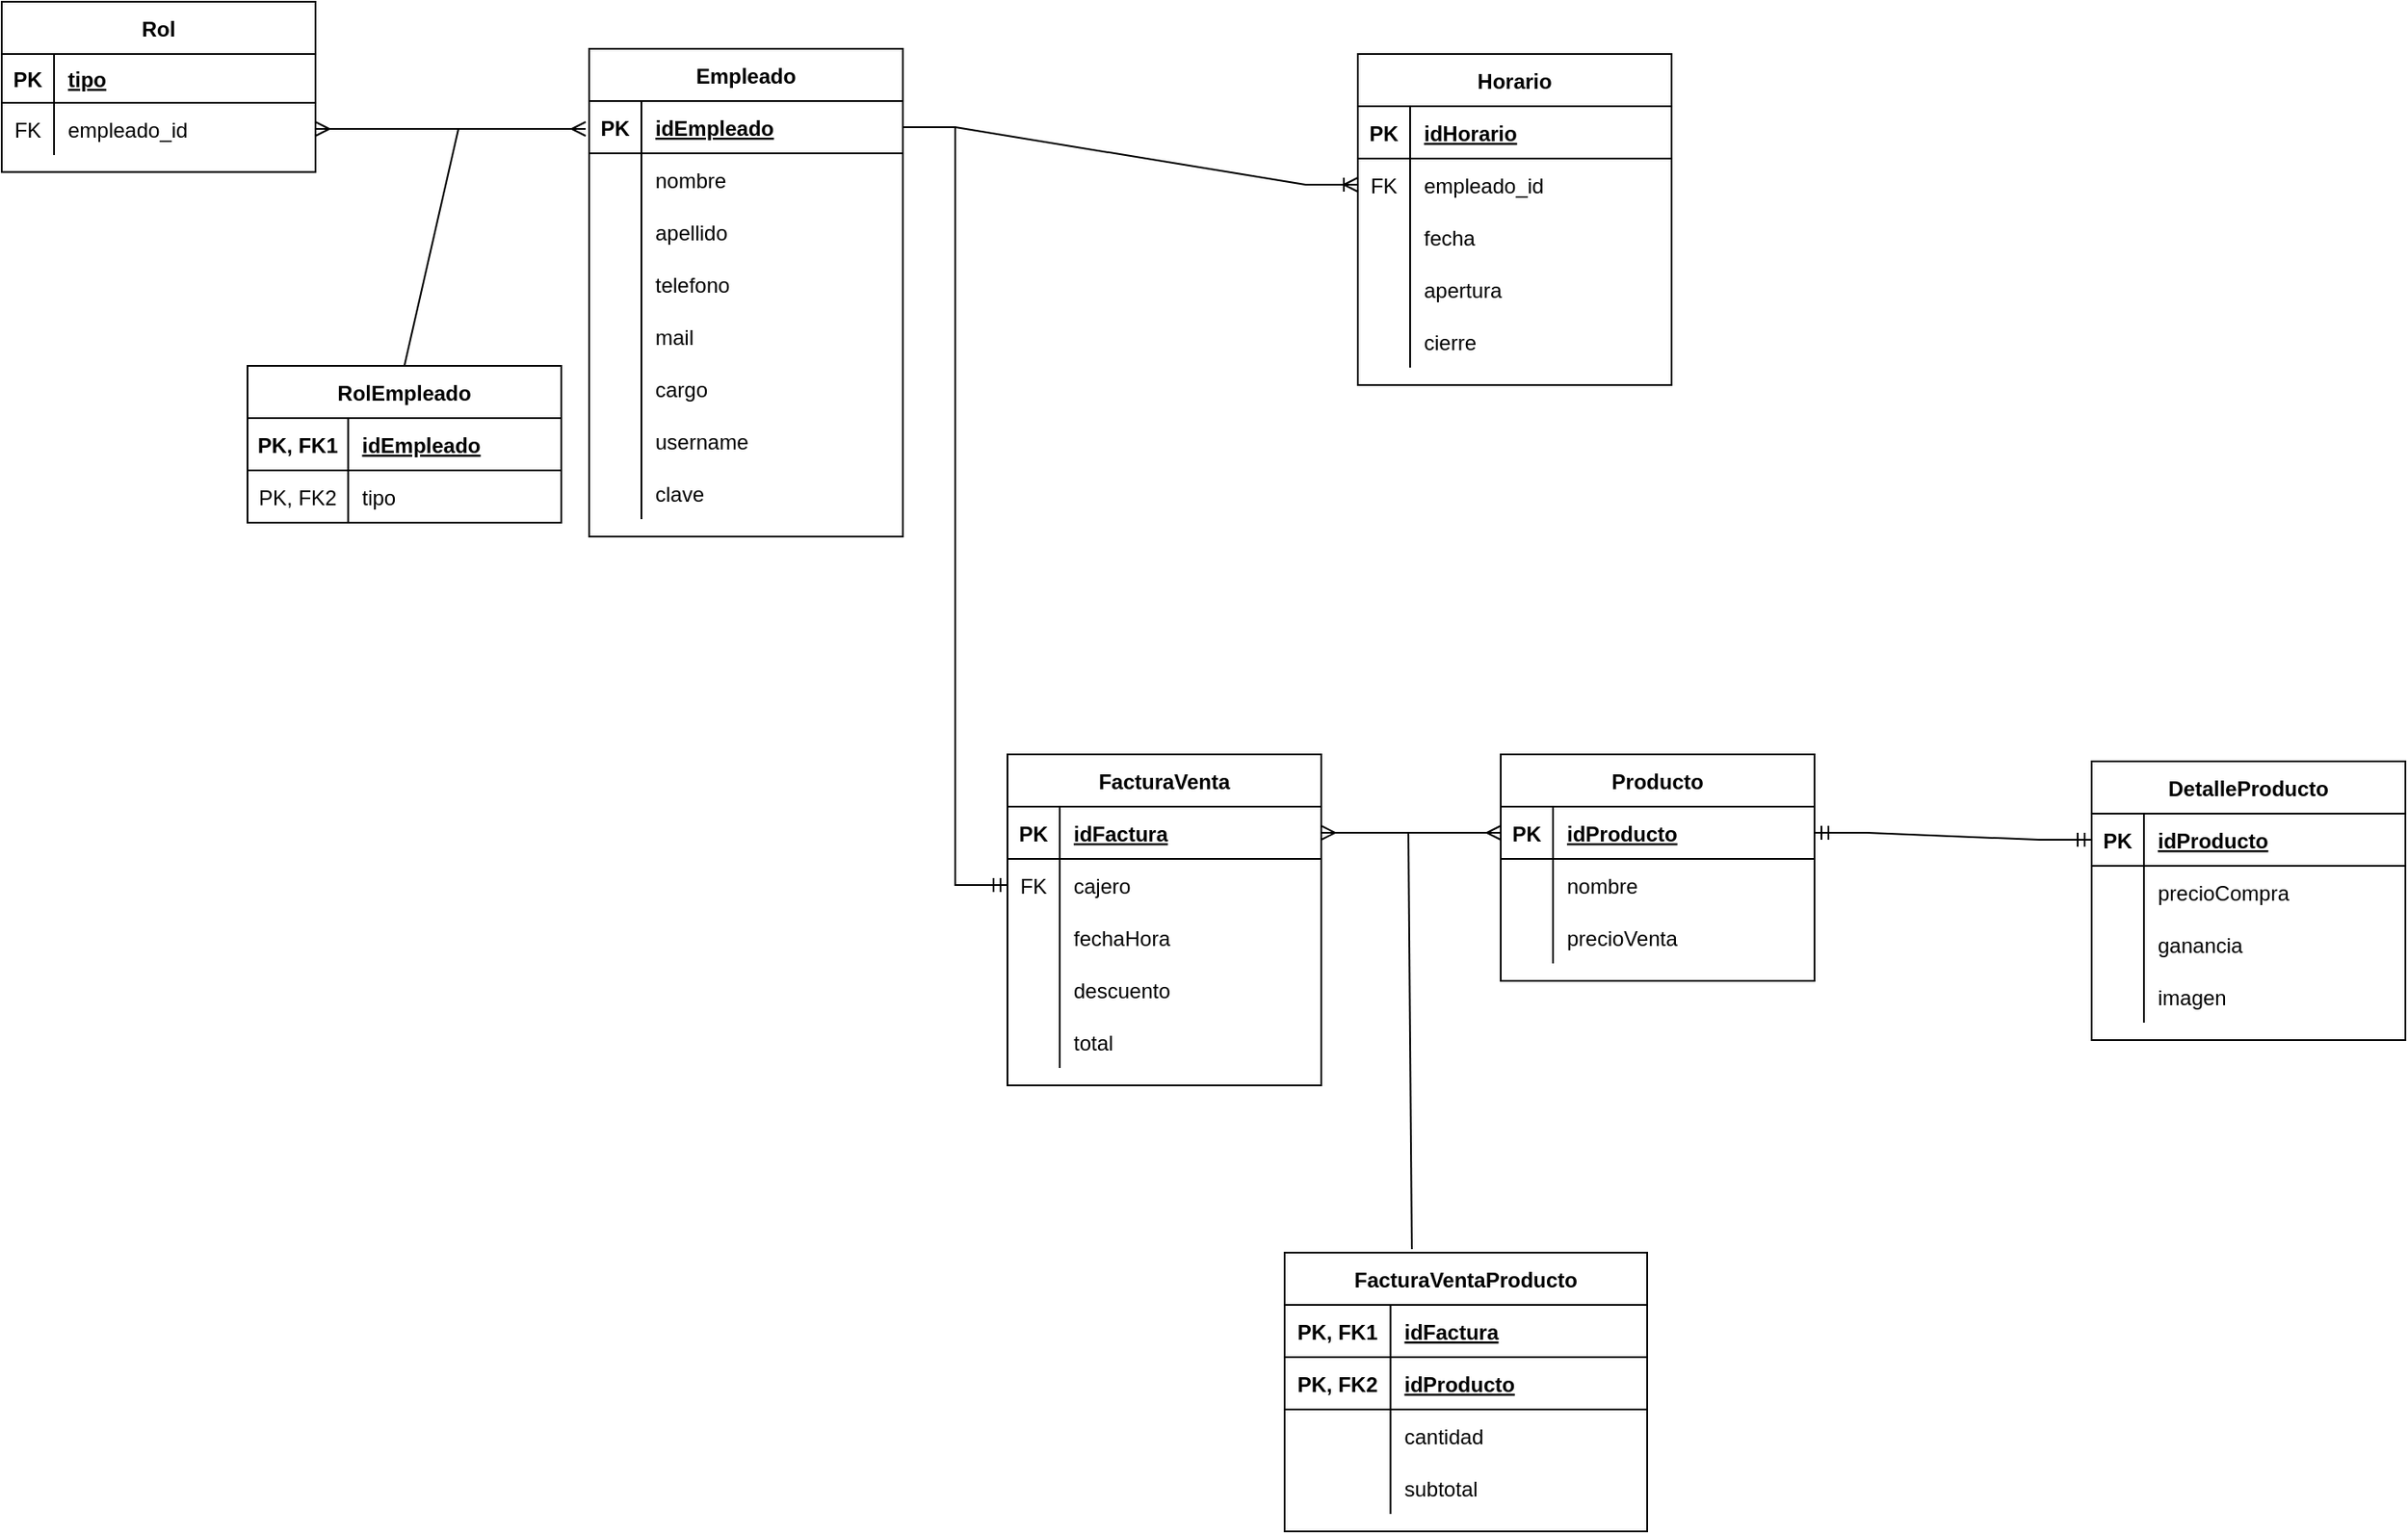 <mxfile version="20.3.2" type="github" pages="2">
  <diagram id="lW57b-TwLnBvwgSmgEpE" name="Página-1">
    <mxGraphModel dx="1353" dy="756" grid="0" gridSize="10" guides="1" tooltips="1" connect="1" arrows="1" fold="1" page="1" pageScale="1" pageWidth="827" pageHeight="1169" math="0" shadow="0">
      <root>
        <mxCell id="0" />
        <mxCell id="1" parent="0" />
        <mxCell id="X1P7PTGHwS4XphQ649KA-1" value="Empleado" style="shape=table;startSize=30;container=1;collapsible=1;childLayout=tableLayout;fixedRows=1;rowLines=0;fontStyle=1;align=center;resizeLast=1;" parent="1" vertex="1">
          <mxGeometry x="20" y="49" width="180" height="280" as="geometry" />
        </mxCell>
        <mxCell id="X1P7PTGHwS4XphQ649KA-2" value="" style="shape=tableRow;horizontal=0;startSize=0;swimlaneHead=0;swimlaneBody=0;fillColor=none;collapsible=0;dropTarget=0;points=[[0,0.5],[1,0.5]];portConstraint=eastwest;top=0;left=0;right=0;bottom=1;" parent="X1P7PTGHwS4XphQ649KA-1" vertex="1">
          <mxGeometry y="30" width="180" height="30" as="geometry" />
        </mxCell>
        <mxCell id="X1P7PTGHwS4XphQ649KA-3" value="PK" style="shape=partialRectangle;connectable=0;fillColor=none;top=0;left=0;bottom=0;right=0;fontStyle=1;overflow=hidden;" parent="X1P7PTGHwS4XphQ649KA-2" vertex="1">
          <mxGeometry width="30" height="30" as="geometry">
            <mxRectangle width="30" height="30" as="alternateBounds" />
          </mxGeometry>
        </mxCell>
        <mxCell id="X1P7PTGHwS4XphQ649KA-4" value="idEmpleado" style="shape=partialRectangle;connectable=0;fillColor=none;top=0;left=0;bottom=0;right=0;align=left;spacingLeft=6;fontStyle=5;overflow=hidden;" parent="X1P7PTGHwS4XphQ649KA-2" vertex="1">
          <mxGeometry x="30" width="150" height="30" as="geometry">
            <mxRectangle width="150" height="30" as="alternateBounds" />
          </mxGeometry>
        </mxCell>
        <mxCell id="X1P7PTGHwS4XphQ649KA-5" value="" style="shape=tableRow;horizontal=0;startSize=0;swimlaneHead=0;swimlaneBody=0;fillColor=none;collapsible=0;dropTarget=0;points=[[0,0.5],[1,0.5]];portConstraint=eastwest;top=0;left=0;right=0;bottom=0;" parent="X1P7PTGHwS4XphQ649KA-1" vertex="1">
          <mxGeometry y="60" width="180" height="30" as="geometry" />
        </mxCell>
        <mxCell id="X1P7PTGHwS4XphQ649KA-6" value="" style="shape=partialRectangle;connectable=0;fillColor=none;top=0;left=0;bottom=0;right=0;editable=1;overflow=hidden;" parent="X1P7PTGHwS4XphQ649KA-5" vertex="1">
          <mxGeometry width="30" height="30" as="geometry">
            <mxRectangle width="30" height="30" as="alternateBounds" />
          </mxGeometry>
        </mxCell>
        <mxCell id="X1P7PTGHwS4XphQ649KA-7" value="nombre" style="shape=partialRectangle;connectable=0;fillColor=none;top=0;left=0;bottom=0;right=0;align=left;spacingLeft=6;overflow=hidden;" parent="X1P7PTGHwS4XphQ649KA-5" vertex="1">
          <mxGeometry x="30" width="150" height="30" as="geometry">
            <mxRectangle width="150" height="30" as="alternateBounds" />
          </mxGeometry>
        </mxCell>
        <mxCell id="X1P7PTGHwS4XphQ649KA-8" value="" style="shape=tableRow;horizontal=0;startSize=0;swimlaneHead=0;swimlaneBody=0;fillColor=none;collapsible=0;dropTarget=0;points=[[0,0.5],[1,0.5]];portConstraint=eastwest;top=0;left=0;right=0;bottom=0;" parent="X1P7PTGHwS4XphQ649KA-1" vertex="1">
          <mxGeometry y="90" width="180" height="30" as="geometry" />
        </mxCell>
        <mxCell id="X1P7PTGHwS4XphQ649KA-9" value="" style="shape=partialRectangle;connectable=0;fillColor=none;top=0;left=0;bottom=0;right=0;editable=1;overflow=hidden;" parent="X1P7PTGHwS4XphQ649KA-8" vertex="1">
          <mxGeometry width="30" height="30" as="geometry">
            <mxRectangle width="30" height="30" as="alternateBounds" />
          </mxGeometry>
        </mxCell>
        <mxCell id="X1P7PTGHwS4XphQ649KA-10" value="apellido" style="shape=partialRectangle;connectable=0;fillColor=none;top=0;left=0;bottom=0;right=0;align=left;spacingLeft=6;overflow=hidden;" parent="X1P7PTGHwS4XphQ649KA-8" vertex="1">
          <mxGeometry x="30" width="150" height="30" as="geometry">
            <mxRectangle width="150" height="30" as="alternateBounds" />
          </mxGeometry>
        </mxCell>
        <mxCell id="X1P7PTGHwS4XphQ649KA-11" value="" style="shape=tableRow;horizontal=0;startSize=0;swimlaneHead=0;swimlaneBody=0;fillColor=none;collapsible=0;dropTarget=0;points=[[0,0.5],[1,0.5]];portConstraint=eastwest;top=0;left=0;right=0;bottom=0;" parent="X1P7PTGHwS4XphQ649KA-1" vertex="1">
          <mxGeometry y="120" width="180" height="30" as="geometry" />
        </mxCell>
        <mxCell id="X1P7PTGHwS4XphQ649KA-12" value="" style="shape=partialRectangle;connectable=0;fillColor=none;top=0;left=0;bottom=0;right=0;editable=1;overflow=hidden;" parent="X1P7PTGHwS4XphQ649KA-11" vertex="1">
          <mxGeometry width="30" height="30" as="geometry">
            <mxRectangle width="30" height="30" as="alternateBounds" />
          </mxGeometry>
        </mxCell>
        <mxCell id="X1P7PTGHwS4XphQ649KA-13" value="telefono" style="shape=partialRectangle;connectable=0;fillColor=none;top=0;left=0;bottom=0;right=0;align=left;spacingLeft=6;overflow=hidden;" parent="X1P7PTGHwS4XphQ649KA-11" vertex="1">
          <mxGeometry x="30" width="150" height="30" as="geometry">
            <mxRectangle width="150" height="30" as="alternateBounds" />
          </mxGeometry>
        </mxCell>
        <mxCell id="X1P7PTGHwS4XphQ649KA-14" value="" style="shape=tableRow;horizontal=0;startSize=0;swimlaneHead=0;swimlaneBody=0;fillColor=none;collapsible=0;dropTarget=0;points=[[0,0.5],[1,0.5]];portConstraint=eastwest;top=0;left=0;right=0;bottom=0;" parent="X1P7PTGHwS4XphQ649KA-1" vertex="1">
          <mxGeometry y="150" width="180" height="30" as="geometry" />
        </mxCell>
        <mxCell id="X1P7PTGHwS4XphQ649KA-15" value="" style="shape=partialRectangle;connectable=0;fillColor=none;top=0;left=0;bottom=0;right=0;editable=1;overflow=hidden;" parent="X1P7PTGHwS4XphQ649KA-14" vertex="1">
          <mxGeometry width="30" height="30" as="geometry">
            <mxRectangle width="30" height="30" as="alternateBounds" />
          </mxGeometry>
        </mxCell>
        <mxCell id="X1P7PTGHwS4XphQ649KA-16" value="mail" style="shape=partialRectangle;connectable=0;fillColor=none;top=0;left=0;bottom=0;right=0;align=left;spacingLeft=6;overflow=hidden;" parent="X1P7PTGHwS4XphQ649KA-14" vertex="1">
          <mxGeometry x="30" width="150" height="30" as="geometry">
            <mxRectangle width="150" height="30" as="alternateBounds" />
          </mxGeometry>
        </mxCell>
        <mxCell id="X1P7PTGHwS4XphQ649KA-17" value="" style="shape=tableRow;horizontal=0;startSize=0;swimlaneHead=0;swimlaneBody=0;fillColor=none;collapsible=0;dropTarget=0;points=[[0,0.5],[1,0.5]];portConstraint=eastwest;top=0;left=0;right=0;bottom=0;" parent="X1P7PTGHwS4XphQ649KA-1" vertex="1">
          <mxGeometry y="180" width="180" height="30" as="geometry" />
        </mxCell>
        <mxCell id="X1P7PTGHwS4XphQ649KA-18" value="" style="shape=partialRectangle;connectable=0;fillColor=none;top=0;left=0;bottom=0;right=0;editable=1;overflow=hidden;" parent="X1P7PTGHwS4XphQ649KA-17" vertex="1">
          <mxGeometry width="30" height="30" as="geometry">
            <mxRectangle width="30" height="30" as="alternateBounds" />
          </mxGeometry>
        </mxCell>
        <mxCell id="X1P7PTGHwS4XphQ649KA-19" value="cargo" style="shape=partialRectangle;connectable=0;fillColor=none;top=0;left=0;bottom=0;right=0;align=left;spacingLeft=6;overflow=hidden;" parent="X1P7PTGHwS4XphQ649KA-17" vertex="1">
          <mxGeometry x="30" width="150" height="30" as="geometry">
            <mxRectangle width="150" height="30" as="alternateBounds" />
          </mxGeometry>
        </mxCell>
        <mxCell id="X1P7PTGHwS4XphQ649KA-20" value="" style="shape=tableRow;horizontal=0;startSize=0;swimlaneHead=0;swimlaneBody=0;fillColor=none;collapsible=0;dropTarget=0;points=[[0,0.5],[1,0.5]];portConstraint=eastwest;top=0;left=0;right=0;bottom=0;" parent="X1P7PTGHwS4XphQ649KA-1" vertex="1">
          <mxGeometry y="210" width="180" height="30" as="geometry" />
        </mxCell>
        <mxCell id="X1P7PTGHwS4XphQ649KA-21" value="" style="shape=partialRectangle;connectable=0;fillColor=none;top=0;left=0;bottom=0;right=0;editable=1;overflow=hidden;" parent="X1P7PTGHwS4XphQ649KA-20" vertex="1">
          <mxGeometry width="30" height="30" as="geometry">
            <mxRectangle width="30" height="30" as="alternateBounds" />
          </mxGeometry>
        </mxCell>
        <mxCell id="X1P7PTGHwS4XphQ649KA-22" value="username" style="shape=partialRectangle;connectable=0;fillColor=none;top=0;left=0;bottom=0;right=0;align=left;spacingLeft=6;overflow=hidden;" parent="X1P7PTGHwS4XphQ649KA-20" vertex="1">
          <mxGeometry x="30" width="150" height="30" as="geometry">
            <mxRectangle width="150" height="30" as="alternateBounds" />
          </mxGeometry>
        </mxCell>
        <mxCell id="X1P7PTGHwS4XphQ649KA-23" value="" style="shape=tableRow;horizontal=0;startSize=0;swimlaneHead=0;swimlaneBody=0;fillColor=none;collapsible=0;dropTarget=0;points=[[0,0.5],[1,0.5]];portConstraint=eastwest;top=0;left=0;right=0;bottom=0;" parent="X1P7PTGHwS4XphQ649KA-1" vertex="1">
          <mxGeometry y="240" width="180" height="30" as="geometry" />
        </mxCell>
        <mxCell id="X1P7PTGHwS4XphQ649KA-24" value="" style="shape=partialRectangle;connectable=0;fillColor=none;top=0;left=0;bottom=0;right=0;editable=1;overflow=hidden;" parent="X1P7PTGHwS4XphQ649KA-23" vertex="1">
          <mxGeometry width="30" height="30" as="geometry">
            <mxRectangle width="30" height="30" as="alternateBounds" />
          </mxGeometry>
        </mxCell>
        <mxCell id="X1P7PTGHwS4XphQ649KA-25" value="clave" style="shape=partialRectangle;connectable=0;fillColor=none;top=0;left=0;bottom=0;right=0;align=left;spacingLeft=6;overflow=hidden;" parent="X1P7PTGHwS4XphQ649KA-23" vertex="1">
          <mxGeometry x="30" width="150" height="30" as="geometry">
            <mxRectangle width="150" height="30" as="alternateBounds" />
          </mxGeometry>
        </mxCell>
        <mxCell id="X1P7PTGHwS4XphQ649KA-43" value="Horario" style="shape=table;startSize=30;container=1;collapsible=1;childLayout=tableLayout;fixedRows=1;rowLines=0;fontStyle=1;align=center;resizeLast=1;" parent="1" vertex="1">
          <mxGeometry x="461" y="52" width="180" height="190" as="geometry">
            <mxRectangle x="263" y="49" width="78" height="30" as="alternateBounds" />
          </mxGeometry>
        </mxCell>
        <mxCell id="X1P7PTGHwS4XphQ649KA-44" value="" style="shape=tableRow;horizontal=0;startSize=0;swimlaneHead=0;swimlaneBody=0;fillColor=none;collapsible=0;dropTarget=0;points=[[0,0.5],[1,0.5]];portConstraint=eastwest;top=0;left=0;right=0;bottom=1;" parent="X1P7PTGHwS4XphQ649KA-43" vertex="1">
          <mxGeometry y="30" width="180" height="30" as="geometry" />
        </mxCell>
        <mxCell id="X1P7PTGHwS4XphQ649KA-45" value="PK" style="shape=partialRectangle;connectable=0;fillColor=none;top=0;left=0;bottom=0;right=0;fontStyle=1;overflow=hidden;" parent="X1P7PTGHwS4XphQ649KA-44" vertex="1">
          <mxGeometry width="30" height="30" as="geometry">
            <mxRectangle width="30" height="30" as="alternateBounds" />
          </mxGeometry>
        </mxCell>
        <mxCell id="X1P7PTGHwS4XphQ649KA-46" value="idHorario" style="shape=partialRectangle;connectable=0;fillColor=none;top=0;left=0;bottom=0;right=0;align=left;spacingLeft=6;fontStyle=5;overflow=hidden;" parent="X1P7PTGHwS4XphQ649KA-44" vertex="1">
          <mxGeometry x="30" width="150" height="30" as="geometry">
            <mxRectangle width="150" height="30" as="alternateBounds" />
          </mxGeometry>
        </mxCell>
        <mxCell id="X1P7PTGHwS4XphQ649KA-47" value="" style="shape=tableRow;horizontal=0;startSize=0;swimlaneHead=0;swimlaneBody=0;fillColor=none;collapsible=0;dropTarget=0;points=[[0,0.5],[1,0.5]];portConstraint=eastwest;top=0;left=0;right=0;bottom=0;" parent="X1P7PTGHwS4XphQ649KA-43" vertex="1">
          <mxGeometry y="60" width="180" height="30" as="geometry" />
        </mxCell>
        <mxCell id="X1P7PTGHwS4XphQ649KA-48" value="FK" style="shape=partialRectangle;connectable=0;fillColor=none;top=0;left=0;bottom=0;right=0;editable=1;overflow=hidden;" parent="X1P7PTGHwS4XphQ649KA-47" vertex="1">
          <mxGeometry width="30" height="30" as="geometry">
            <mxRectangle width="30" height="30" as="alternateBounds" />
          </mxGeometry>
        </mxCell>
        <mxCell id="X1P7PTGHwS4XphQ649KA-49" value="empleado_id" style="shape=partialRectangle;connectable=0;fillColor=none;top=0;left=0;bottom=0;right=0;align=left;spacingLeft=6;overflow=hidden;" parent="X1P7PTGHwS4XphQ649KA-47" vertex="1">
          <mxGeometry x="30" width="150" height="30" as="geometry">
            <mxRectangle width="150" height="30" as="alternateBounds" />
          </mxGeometry>
        </mxCell>
        <mxCell id="X1P7PTGHwS4XphQ649KA-57" value="" style="shape=tableRow;horizontal=0;startSize=0;swimlaneHead=0;swimlaneBody=0;fillColor=none;collapsible=0;dropTarget=0;points=[[0,0.5],[1,0.5]];portConstraint=eastwest;top=0;left=0;right=0;bottom=0;" parent="X1P7PTGHwS4XphQ649KA-43" vertex="1">
          <mxGeometry y="90" width="180" height="30" as="geometry" />
        </mxCell>
        <mxCell id="X1P7PTGHwS4XphQ649KA-58" value="" style="shape=partialRectangle;connectable=0;fillColor=none;top=0;left=0;bottom=0;right=0;editable=1;overflow=hidden;" parent="X1P7PTGHwS4XphQ649KA-57" vertex="1">
          <mxGeometry width="30" height="30" as="geometry">
            <mxRectangle width="30" height="30" as="alternateBounds" />
          </mxGeometry>
        </mxCell>
        <mxCell id="X1P7PTGHwS4XphQ649KA-59" value="fecha" style="shape=partialRectangle;connectable=0;fillColor=none;top=0;left=0;bottom=0;right=0;align=left;spacingLeft=6;overflow=hidden;" parent="X1P7PTGHwS4XphQ649KA-57" vertex="1">
          <mxGeometry x="30" width="150" height="30" as="geometry">
            <mxRectangle width="150" height="30" as="alternateBounds" />
          </mxGeometry>
        </mxCell>
        <mxCell id="X1P7PTGHwS4XphQ649KA-50" value="" style="shape=tableRow;horizontal=0;startSize=0;swimlaneHead=0;swimlaneBody=0;fillColor=none;collapsible=0;dropTarget=0;points=[[0,0.5],[1,0.5]];portConstraint=eastwest;top=0;left=0;right=0;bottom=0;" parent="X1P7PTGHwS4XphQ649KA-43" vertex="1">
          <mxGeometry y="120" width="180" height="30" as="geometry" />
        </mxCell>
        <mxCell id="X1P7PTGHwS4XphQ649KA-51" value="" style="shape=partialRectangle;connectable=0;fillColor=none;top=0;left=0;bottom=0;right=0;editable=1;overflow=hidden;" parent="X1P7PTGHwS4XphQ649KA-50" vertex="1">
          <mxGeometry width="30" height="30" as="geometry">
            <mxRectangle width="30" height="30" as="alternateBounds" />
          </mxGeometry>
        </mxCell>
        <mxCell id="X1P7PTGHwS4XphQ649KA-52" value="apertura" style="shape=partialRectangle;connectable=0;fillColor=none;top=0;left=0;bottom=0;right=0;align=left;spacingLeft=6;overflow=hidden;" parent="X1P7PTGHwS4XphQ649KA-50" vertex="1">
          <mxGeometry x="30" width="150" height="30" as="geometry">
            <mxRectangle width="150" height="30" as="alternateBounds" />
          </mxGeometry>
        </mxCell>
        <mxCell id="X1P7PTGHwS4XphQ649KA-53" value="" style="shape=tableRow;horizontal=0;startSize=0;swimlaneHead=0;swimlaneBody=0;fillColor=none;collapsible=0;dropTarget=0;points=[[0,0.5],[1,0.5]];portConstraint=eastwest;top=0;left=0;right=0;bottom=0;" parent="X1P7PTGHwS4XphQ649KA-43" vertex="1">
          <mxGeometry y="150" width="180" height="30" as="geometry" />
        </mxCell>
        <mxCell id="X1P7PTGHwS4XphQ649KA-54" value="" style="shape=partialRectangle;connectable=0;fillColor=none;top=0;left=0;bottom=0;right=0;editable=1;overflow=hidden;" parent="X1P7PTGHwS4XphQ649KA-53" vertex="1">
          <mxGeometry width="30" height="30" as="geometry">
            <mxRectangle width="30" height="30" as="alternateBounds" />
          </mxGeometry>
        </mxCell>
        <mxCell id="X1P7PTGHwS4XphQ649KA-55" value="cierre" style="shape=partialRectangle;connectable=0;fillColor=none;top=0;left=0;bottom=0;right=0;align=left;spacingLeft=6;overflow=hidden;" parent="X1P7PTGHwS4XphQ649KA-53" vertex="1">
          <mxGeometry x="30" width="150" height="30" as="geometry">
            <mxRectangle width="150" height="30" as="alternateBounds" />
          </mxGeometry>
        </mxCell>
        <mxCell id="X1P7PTGHwS4XphQ649KA-56" value="" style="edgeStyle=entityRelationEdgeStyle;fontSize=12;html=1;endArrow=ERoneToMany;rounded=0;exitX=1;exitY=0.5;exitDx=0;exitDy=0;entryX=0;entryY=0.5;entryDx=0;entryDy=0;" parent="1" source="X1P7PTGHwS4XphQ649KA-2" target="X1P7PTGHwS4XphQ649KA-47" edge="1">
          <mxGeometry width="100" height="100" relative="1" as="geometry">
            <mxPoint x="307" y="224" as="sourcePoint" />
            <mxPoint x="407" y="124" as="targetPoint" />
          </mxGeometry>
        </mxCell>
        <mxCell id="7folMFNce2Q8STamdjqk-1" value="Rol" style="shape=table;startSize=30;container=1;collapsible=1;childLayout=tableLayout;fixedRows=1;rowLines=0;fontStyle=1;align=center;resizeLast=1;" vertex="1" parent="1">
          <mxGeometry x="-317" y="22" width="180" height="97.75" as="geometry" />
        </mxCell>
        <mxCell id="7folMFNce2Q8STamdjqk-2" value="" style="shape=tableRow;horizontal=0;startSize=0;swimlaneHead=0;swimlaneBody=0;fillColor=none;collapsible=0;dropTarget=0;points=[[0,0.5],[1,0.5]];portConstraint=eastwest;top=0;left=0;right=0;bottom=1;" vertex="1" parent="7folMFNce2Q8STamdjqk-1">
          <mxGeometry y="30" width="180" height="28" as="geometry" />
        </mxCell>
        <mxCell id="7folMFNce2Q8STamdjqk-3" value="PK" style="shape=partialRectangle;connectable=0;fillColor=none;top=0;left=0;bottom=0;right=0;fontStyle=1;overflow=hidden;" vertex="1" parent="7folMFNce2Q8STamdjqk-2">
          <mxGeometry width="30" height="28" as="geometry">
            <mxRectangle width="30" height="28" as="alternateBounds" />
          </mxGeometry>
        </mxCell>
        <mxCell id="7folMFNce2Q8STamdjqk-4" value="tipo" style="shape=partialRectangle;connectable=0;fillColor=none;top=0;left=0;bottom=0;right=0;align=left;spacingLeft=6;fontStyle=5;overflow=hidden;" vertex="1" parent="7folMFNce2Q8STamdjqk-2">
          <mxGeometry x="30" width="150" height="28" as="geometry">
            <mxRectangle width="150" height="28" as="alternateBounds" />
          </mxGeometry>
        </mxCell>
        <mxCell id="7folMFNce2Q8STamdjqk-8" value="" style="shape=tableRow;horizontal=0;startSize=0;swimlaneHead=0;swimlaneBody=0;fillColor=none;collapsible=0;dropTarget=0;points=[[0,0.5],[1,0.5]];portConstraint=eastwest;top=0;left=0;right=0;bottom=0;" vertex="1" parent="7folMFNce2Q8STamdjqk-1">
          <mxGeometry y="58" width="180" height="30" as="geometry" />
        </mxCell>
        <mxCell id="7folMFNce2Q8STamdjqk-9" value="FK" style="shape=partialRectangle;connectable=0;fillColor=none;top=0;left=0;bottom=0;right=0;editable=1;overflow=hidden;" vertex="1" parent="7folMFNce2Q8STamdjqk-8">
          <mxGeometry width="30" height="30" as="geometry">
            <mxRectangle width="30" height="30" as="alternateBounds" />
          </mxGeometry>
        </mxCell>
        <mxCell id="7folMFNce2Q8STamdjqk-10" value="empleado_id" style="shape=partialRectangle;connectable=0;fillColor=none;top=0;left=0;bottom=0;right=0;align=left;spacingLeft=6;overflow=hidden;" vertex="1" parent="7folMFNce2Q8STamdjqk-8">
          <mxGeometry x="30" width="150" height="30" as="geometry">
            <mxRectangle width="150" height="30" as="alternateBounds" />
          </mxGeometry>
        </mxCell>
        <mxCell id="7folMFNce2Q8STamdjqk-15" value="FacturaVenta" style="shape=table;startSize=30;container=1;collapsible=1;childLayout=tableLayout;fixedRows=1;rowLines=0;fontStyle=1;align=center;resizeLast=1;" vertex="1" parent="1">
          <mxGeometry x="260" y="454" width="180" height="190" as="geometry" />
        </mxCell>
        <mxCell id="7folMFNce2Q8STamdjqk-16" value="" style="shape=tableRow;horizontal=0;startSize=0;swimlaneHead=0;swimlaneBody=0;fillColor=none;collapsible=0;dropTarget=0;points=[[0,0.5],[1,0.5]];portConstraint=eastwest;top=0;left=0;right=0;bottom=1;" vertex="1" parent="7folMFNce2Q8STamdjqk-15">
          <mxGeometry y="30" width="180" height="30" as="geometry" />
        </mxCell>
        <mxCell id="7folMFNce2Q8STamdjqk-17" value="PK" style="shape=partialRectangle;connectable=0;fillColor=none;top=0;left=0;bottom=0;right=0;fontStyle=1;overflow=hidden;" vertex="1" parent="7folMFNce2Q8STamdjqk-16">
          <mxGeometry width="30" height="30" as="geometry">
            <mxRectangle width="30" height="30" as="alternateBounds" />
          </mxGeometry>
        </mxCell>
        <mxCell id="7folMFNce2Q8STamdjqk-18" value="idFactura" style="shape=partialRectangle;connectable=0;fillColor=none;top=0;left=0;bottom=0;right=0;align=left;spacingLeft=6;fontStyle=5;overflow=hidden;" vertex="1" parent="7folMFNce2Q8STamdjqk-16">
          <mxGeometry x="30" width="150" height="30" as="geometry">
            <mxRectangle width="150" height="30" as="alternateBounds" />
          </mxGeometry>
        </mxCell>
        <mxCell id="7folMFNce2Q8STamdjqk-28" value="" style="shape=tableRow;horizontal=0;startSize=0;swimlaneHead=0;swimlaneBody=0;fillColor=none;collapsible=0;dropTarget=0;points=[[0,0.5],[1,0.5]];portConstraint=eastwest;top=0;left=0;right=0;bottom=0;" vertex="1" parent="7folMFNce2Q8STamdjqk-15">
          <mxGeometry y="60" width="180" height="30" as="geometry" />
        </mxCell>
        <mxCell id="7folMFNce2Q8STamdjqk-29" value="FK" style="shape=partialRectangle;connectable=0;fillColor=none;top=0;left=0;bottom=0;right=0;editable=1;overflow=hidden;" vertex="1" parent="7folMFNce2Q8STamdjqk-28">
          <mxGeometry width="30" height="30" as="geometry">
            <mxRectangle width="30" height="30" as="alternateBounds" />
          </mxGeometry>
        </mxCell>
        <mxCell id="7folMFNce2Q8STamdjqk-30" value="cajero" style="shape=partialRectangle;connectable=0;fillColor=none;top=0;left=0;bottom=0;right=0;align=left;spacingLeft=6;overflow=hidden;" vertex="1" parent="7folMFNce2Q8STamdjqk-28">
          <mxGeometry x="30" width="150" height="30" as="geometry">
            <mxRectangle width="150" height="30" as="alternateBounds" />
          </mxGeometry>
        </mxCell>
        <mxCell id="7folMFNce2Q8STamdjqk-19" value="" style="shape=tableRow;horizontal=0;startSize=0;swimlaneHead=0;swimlaneBody=0;fillColor=none;collapsible=0;dropTarget=0;points=[[0,0.5],[1,0.5]];portConstraint=eastwest;top=0;left=0;right=0;bottom=0;" vertex="1" parent="7folMFNce2Q8STamdjqk-15">
          <mxGeometry y="90" width="180" height="30" as="geometry" />
        </mxCell>
        <mxCell id="7folMFNce2Q8STamdjqk-20" value="" style="shape=partialRectangle;connectable=0;fillColor=none;top=0;left=0;bottom=0;right=0;editable=1;overflow=hidden;" vertex="1" parent="7folMFNce2Q8STamdjqk-19">
          <mxGeometry width="30" height="30" as="geometry">
            <mxRectangle width="30" height="30" as="alternateBounds" />
          </mxGeometry>
        </mxCell>
        <mxCell id="7folMFNce2Q8STamdjqk-21" value="fechaHora" style="shape=partialRectangle;connectable=0;fillColor=none;top=0;left=0;bottom=0;right=0;align=left;spacingLeft=6;overflow=hidden;" vertex="1" parent="7folMFNce2Q8STamdjqk-19">
          <mxGeometry x="30" width="150" height="30" as="geometry">
            <mxRectangle width="150" height="30" as="alternateBounds" />
          </mxGeometry>
        </mxCell>
        <mxCell id="7folMFNce2Q8STamdjqk-22" value="" style="shape=tableRow;horizontal=0;startSize=0;swimlaneHead=0;swimlaneBody=0;fillColor=none;collapsible=0;dropTarget=0;points=[[0,0.5],[1,0.5]];portConstraint=eastwest;top=0;left=0;right=0;bottom=0;" vertex="1" parent="7folMFNce2Q8STamdjqk-15">
          <mxGeometry y="120" width="180" height="30" as="geometry" />
        </mxCell>
        <mxCell id="7folMFNce2Q8STamdjqk-23" value="" style="shape=partialRectangle;connectable=0;fillColor=none;top=0;left=0;bottom=0;right=0;editable=1;overflow=hidden;" vertex="1" parent="7folMFNce2Q8STamdjqk-22">
          <mxGeometry width="30" height="30" as="geometry">
            <mxRectangle width="30" height="30" as="alternateBounds" />
          </mxGeometry>
        </mxCell>
        <mxCell id="7folMFNce2Q8STamdjqk-24" value="descuento" style="shape=partialRectangle;connectable=0;fillColor=none;top=0;left=0;bottom=0;right=0;align=left;spacingLeft=6;overflow=hidden;" vertex="1" parent="7folMFNce2Q8STamdjqk-22">
          <mxGeometry x="30" width="150" height="30" as="geometry">
            <mxRectangle width="150" height="30" as="alternateBounds" />
          </mxGeometry>
        </mxCell>
        <mxCell id="7folMFNce2Q8STamdjqk-25" value="" style="shape=tableRow;horizontal=0;startSize=0;swimlaneHead=0;swimlaneBody=0;fillColor=none;collapsible=0;dropTarget=0;points=[[0,0.5],[1,0.5]];portConstraint=eastwest;top=0;left=0;right=0;bottom=0;" vertex="1" parent="7folMFNce2Q8STamdjqk-15">
          <mxGeometry y="150" width="180" height="30" as="geometry" />
        </mxCell>
        <mxCell id="7folMFNce2Q8STamdjqk-26" value="" style="shape=partialRectangle;connectable=0;fillColor=none;top=0;left=0;bottom=0;right=0;editable=1;overflow=hidden;" vertex="1" parent="7folMFNce2Q8STamdjqk-25">
          <mxGeometry width="30" height="30" as="geometry">
            <mxRectangle width="30" height="30" as="alternateBounds" />
          </mxGeometry>
        </mxCell>
        <mxCell id="7folMFNce2Q8STamdjqk-27" value="total" style="shape=partialRectangle;connectable=0;fillColor=none;top=0;left=0;bottom=0;right=0;align=left;spacingLeft=6;overflow=hidden;" vertex="1" parent="7folMFNce2Q8STamdjqk-25">
          <mxGeometry x="30" width="150" height="30" as="geometry">
            <mxRectangle width="150" height="30" as="alternateBounds" />
          </mxGeometry>
        </mxCell>
        <mxCell id="7folMFNce2Q8STamdjqk-31" value="" style="edgeStyle=entityRelationEdgeStyle;fontSize=12;html=1;endArrow=ERmandOne;rounded=0;exitX=1;exitY=0.5;exitDx=0;exitDy=0;entryX=0;entryY=0.5;entryDx=0;entryDy=0;" edge="1" parent="1" source="X1P7PTGHwS4XphQ649KA-2" target="7folMFNce2Q8STamdjqk-28">
          <mxGeometry width="100" height="100" relative="1" as="geometry">
            <mxPoint x="330" y="437" as="sourcePoint" />
            <mxPoint x="430" y="337" as="targetPoint" />
          </mxGeometry>
        </mxCell>
        <mxCell id="7folMFNce2Q8STamdjqk-32" value="Producto" style="shape=table;startSize=30;container=1;collapsible=1;childLayout=tableLayout;fixedRows=1;rowLines=0;fontStyle=1;align=center;resizeLast=1;" vertex="1" parent="1">
          <mxGeometry x="543" y="454" width="180" height="130" as="geometry" />
        </mxCell>
        <mxCell id="7folMFNce2Q8STamdjqk-33" value="" style="shape=tableRow;horizontal=0;startSize=0;swimlaneHead=0;swimlaneBody=0;fillColor=none;collapsible=0;dropTarget=0;points=[[0,0.5],[1,0.5]];portConstraint=eastwest;top=0;left=0;right=0;bottom=1;" vertex="1" parent="7folMFNce2Q8STamdjqk-32">
          <mxGeometry y="30" width="180" height="30" as="geometry" />
        </mxCell>
        <mxCell id="7folMFNce2Q8STamdjqk-34" value="PK" style="shape=partialRectangle;connectable=0;fillColor=none;top=0;left=0;bottom=0;right=0;fontStyle=1;overflow=hidden;" vertex="1" parent="7folMFNce2Q8STamdjqk-33">
          <mxGeometry width="30" height="30" as="geometry">
            <mxRectangle width="30" height="30" as="alternateBounds" />
          </mxGeometry>
        </mxCell>
        <mxCell id="7folMFNce2Q8STamdjqk-35" value="idProducto" style="shape=partialRectangle;connectable=0;fillColor=none;top=0;left=0;bottom=0;right=0;align=left;spacingLeft=6;fontStyle=5;overflow=hidden;" vertex="1" parent="7folMFNce2Q8STamdjqk-33">
          <mxGeometry x="30" width="150" height="30" as="geometry">
            <mxRectangle width="150" height="30" as="alternateBounds" />
          </mxGeometry>
        </mxCell>
        <mxCell id="7folMFNce2Q8STamdjqk-36" value="" style="shape=tableRow;horizontal=0;startSize=0;swimlaneHead=0;swimlaneBody=0;fillColor=none;collapsible=0;dropTarget=0;points=[[0,0.5],[1,0.5]];portConstraint=eastwest;top=0;left=0;right=0;bottom=0;" vertex="1" parent="7folMFNce2Q8STamdjqk-32">
          <mxGeometry y="60" width="180" height="30" as="geometry" />
        </mxCell>
        <mxCell id="7folMFNce2Q8STamdjqk-37" value="" style="shape=partialRectangle;connectable=0;fillColor=none;top=0;left=0;bottom=0;right=0;editable=1;overflow=hidden;" vertex="1" parent="7folMFNce2Q8STamdjqk-36">
          <mxGeometry width="30" height="30" as="geometry">
            <mxRectangle width="30" height="30" as="alternateBounds" />
          </mxGeometry>
        </mxCell>
        <mxCell id="7folMFNce2Q8STamdjqk-38" value="nombre" style="shape=partialRectangle;connectable=0;fillColor=none;top=0;left=0;bottom=0;right=0;align=left;spacingLeft=6;overflow=hidden;" vertex="1" parent="7folMFNce2Q8STamdjqk-36">
          <mxGeometry x="30" width="150" height="30" as="geometry">
            <mxRectangle width="150" height="30" as="alternateBounds" />
          </mxGeometry>
        </mxCell>
        <mxCell id="7folMFNce2Q8STamdjqk-42" value="" style="shape=tableRow;horizontal=0;startSize=0;swimlaneHead=0;swimlaneBody=0;fillColor=none;collapsible=0;dropTarget=0;points=[[0,0.5],[1,0.5]];portConstraint=eastwest;top=0;left=0;right=0;bottom=0;" vertex="1" parent="7folMFNce2Q8STamdjqk-32">
          <mxGeometry y="90" width="180" height="30" as="geometry" />
        </mxCell>
        <mxCell id="7folMFNce2Q8STamdjqk-43" value="" style="shape=partialRectangle;connectable=0;fillColor=none;top=0;left=0;bottom=0;right=0;editable=1;overflow=hidden;" vertex="1" parent="7folMFNce2Q8STamdjqk-42">
          <mxGeometry width="30" height="30" as="geometry">
            <mxRectangle width="30" height="30" as="alternateBounds" />
          </mxGeometry>
        </mxCell>
        <mxCell id="7folMFNce2Q8STamdjqk-44" value="precioVenta" style="shape=partialRectangle;connectable=0;fillColor=none;top=0;left=0;bottom=0;right=0;align=left;spacingLeft=6;overflow=hidden;" vertex="1" parent="7folMFNce2Q8STamdjqk-42">
          <mxGeometry x="30" width="150" height="30" as="geometry">
            <mxRectangle width="150" height="30" as="alternateBounds" />
          </mxGeometry>
        </mxCell>
        <mxCell id="7folMFNce2Q8STamdjqk-51" value="FacturaVentaProducto" style="shape=table;startSize=30;container=1;collapsible=1;childLayout=tableLayout;fixedRows=1;rowLines=0;fontStyle=1;align=center;resizeLast=1;" vertex="1" parent="1">
          <mxGeometry x="419" y="740" width="208" height="160" as="geometry" />
        </mxCell>
        <mxCell id="7folMFNce2Q8STamdjqk-52" value="" style="shape=tableRow;horizontal=0;startSize=0;swimlaneHead=0;swimlaneBody=0;fillColor=none;collapsible=0;dropTarget=0;points=[[0,0.5],[1,0.5]];portConstraint=eastwest;top=0;left=0;right=0;bottom=1;" vertex="1" parent="7folMFNce2Q8STamdjqk-51">
          <mxGeometry y="30" width="208" height="30" as="geometry" />
        </mxCell>
        <mxCell id="7folMFNce2Q8STamdjqk-53" value="PK, FK1" style="shape=partialRectangle;connectable=0;fillColor=none;top=0;left=0;bottom=0;right=0;fontStyle=1;overflow=hidden;" vertex="1" parent="7folMFNce2Q8STamdjqk-52">
          <mxGeometry width="60.75" height="30" as="geometry">
            <mxRectangle width="60.75" height="30" as="alternateBounds" />
          </mxGeometry>
        </mxCell>
        <mxCell id="7folMFNce2Q8STamdjqk-54" value="idFactura" style="shape=partialRectangle;connectable=0;fillColor=none;top=0;left=0;bottom=0;right=0;align=left;spacingLeft=6;fontStyle=5;overflow=hidden;" vertex="1" parent="7folMFNce2Q8STamdjqk-52">
          <mxGeometry x="60.75" width="147.25" height="30" as="geometry">
            <mxRectangle width="147.25" height="30" as="alternateBounds" />
          </mxGeometry>
        </mxCell>
        <mxCell id="7folMFNce2Q8STamdjqk-65" value="" style="shape=tableRow;horizontal=0;startSize=0;swimlaneHead=0;swimlaneBody=0;fillColor=none;collapsible=0;dropTarget=0;points=[[0,0.5],[1,0.5]];portConstraint=eastwest;top=0;left=0;right=0;bottom=1;" vertex="1" parent="7folMFNce2Q8STamdjqk-51">
          <mxGeometry y="60" width="208" height="30" as="geometry" />
        </mxCell>
        <mxCell id="7folMFNce2Q8STamdjqk-66" value="PK, FK2" style="shape=partialRectangle;connectable=0;fillColor=none;top=0;left=0;bottom=0;right=0;fontStyle=1;overflow=hidden;" vertex="1" parent="7folMFNce2Q8STamdjqk-65">
          <mxGeometry width="60.75" height="30" as="geometry">
            <mxRectangle width="60.75" height="30" as="alternateBounds" />
          </mxGeometry>
        </mxCell>
        <mxCell id="7folMFNce2Q8STamdjqk-67" value="idProducto" style="shape=partialRectangle;connectable=0;fillColor=none;top=0;left=0;bottom=0;right=0;align=left;spacingLeft=6;fontStyle=5;overflow=hidden;" vertex="1" parent="7folMFNce2Q8STamdjqk-65">
          <mxGeometry x="60.75" width="147.25" height="30" as="geometry">
            <mxRectangle width="147.25" height="30" as="alternateBounds" />
          </mxGeometry>
        </mxCell>
        <mxCell id="7folMFNce2Q8STamdjqk-55" value="" style="shape=tableRow;horizontal=0;startSize=0;swimlaneHead=0;swimlaneBody=0;fillColor=none;collapsible=0;dropTarget=0;points=[[0,0.5],[1,0.5]];portConstraint=eastwest;top=0;left=0;right=0;bottom=0;" vertex="1" parent="7folMFNce2Q8STamdjqk-51">
          <mxGeometry y="90" width="208" height="30" as="geometry" />
        </mxCell>
        <mxCell id="7folMFNce2Q8STamdjqk-56" value="" style="shape=partialRectangle;connectable=0;fillColor=none;top=0;left=0;bottom=0;right=0;editable=1;overflow=hidden;" vertex="1" parent="7folMFNce2Q8STamdjqk-55">
          <mxGeometry width="60.75" height="30" as="geometry">
            <mxRectangle width="60.75" height="30" as="alternateBounds" />
          </mxGeometry>
        </mxCell>
        <mxCell id="7folMFNce2Q8STamdjqk-57" value="cantidad" style="shape=partialRectangle;connectable=0;fillColor=none;top=0;left=0;bottom=0;right=0;align=left;spacingLeft=6;overflow=hidden;" vertex="1" parent="7folMFNce2Q8STamdjqk-55">
          <mxGeometry x="60.75" width="147.25" height="30" as="geometry">
            <mxRectangle width="147.25" height="30" as="alternateBounds" />
          </mxGeometry>
        </mxCell>
        <mxCell id="7folMFNce2Q8STamdjqk-58" value="" style="shape=tableRow;horizontal=0;startSize=0;swimlaneHead=0;swimlaneBody=0;fillColor=none;collapsible=0;dropTarget=0;points=[[0,0.5],[1,0.5]];portConstraint=eastwest;top=0;left=0;right=0;bottom=0;" vertex="1" parent="7folMFNce2Q8STamdjqk-51">
          <mxGeometry y="120" width="208" height="30" as="geometry" />
        </mxCell>
        <mxCell id="7folMFNce2Q8STamdjqk-59" value="" style="shape=partialRectangle;connectable=0;fillColor=none;top=0;left=0;bottom=0;right=0;editable=1;overflow=hidden;" vertex="1" parent="7folMFNce2Q8STamdjqk-58">
          <mxGeometry width="60.75" height="30" as="geometry">
            <mxRectangle width="60.75" height="30" as="alternateBounds" />
          </mxGeometry>
        </mxCell>
        <mxCell id="7folMFNce2Q8STamdjqk-60" value="subtotal" style="shape=partialRectangle;connectable=0;fillColor=none;top=0;left=0;bottom=0;right=0;align=left;spacingLeft=6;overflow=hidden;" vertex="1" parent="7folMFNce2Q8STamdjqk-58">
          <mxGeometry x="60.75" width="147.25" height="30" as="geometry">
            <mxRectangle width="147.25" height="30" as="alternateBounds" />
          </mxGeometry>
        </mxCell>
        <mxCell id="c0gi4Zz9E6E7DHoRW9YD-1" value="RolEmpleado" style="shape=table;startSize=30;container=1;collapsible=1;childLayout=tableLayout;fixedRows=1;rowLines=0;fontStyle=1;align=center;resizeLast=1;" vertex="1" parent="1">
          <mxGeometry x="-176" y="231" width="180" height="90" as="geometry" />
        </mxCell>
        <mxCell id="c0gi4Zz9E6E7DHoRW9YD-2" value="" style="shape=tableRow;horizontal=0;startSize=0;swimlaneHead=0;swimlaneBody=0;fillColor=none;collapsible=0;dropTarget=0;points=[[0,0.5],[1,0.5]];portConstraint=eastwest;top=0;left=0;right=0;bottom=1;" vertex="1" parent="c0gi4Zz9E6E7DHoRW9YD-1">
          <mxGeometry y="30" width="180" height="30" as="geometry" />
        </mxCell>
        <mxCell id="c0gi4Zz9E6E7DHoRW9YD-3" value="PK, FK1" style="shape=partialRectangle;connectable=0;fillColor=none;top=0;left=0;bottom=0;right=0;fontStyle=1;overflow=hidden;" vertex="1" parent="c0gi4Zz9E6E7DHoRW9YD-2">
          <mxGeometry width="57.75" height="30" as="geometry">
            <mxRectangle width="57.75" height="30" as="alternateBounds" />
          </mxGeometry>
        </mxCell>
        <mxCell id="c0gi4Zz9E6E7DHoRW9YD-4" value="idEmpleado" style="shape=partialRectangle;connectable=0;fillColor=none;top=0;left=0;bottom=0;right=0;align=left;spacingLeft=6;fontStyle=5;overflow=hidden;" vertex="1" parent="c0gi4Zz9E6E7DHoRW9YD-2">
          <mxGeometry x="57.75" width="122.25" height="30" as="geometry">
            <mxRectangle width="122.25" height="30" as="alternateBounds" />
          </mxGeometry>
        </mxCell>
        <mxCell id="c0gi4Zz9E6E7DHoRW9YD-5" value="" style="shape=tableRow;horizontal=0;startSize=0;swimlaneHead=0;swimlaneBody=0;fillColor=none;collapsible=0;dropTarget=0;points=[[0,0.5],[1,0.5]];portConstraint=eastwest;top=0;left=0;right=0;bottom=0;" vertex="1" parent="c0gi4Zz9E6E7DHoRW9YD-1">
          <mxGeometry y="60" width="180" height="30" as="geometry" />
        </mxCell>
        <mxCell id="c0gi4Zz9E6E7DHoRW9YD-6" value="PK, FK2" style="shape=partialRectangle;connectable=0;fillColor=none;top=0;left=0;bottom=0;right=0;editable=1;overflow=hidden;" vertex="1" parent="c0gi4Zz9E6E7DHoRW9YD-5">
          <mxGeometry width="57.75" height="30" as="geometry">
            <mxRectangle width="57.75" height="30" as="alternateBounds" />
          </mxGeometry>
        </mxCell>
        <mxCell id="c0gi4Zz9E6E7DHoRW9YD-7" value="tipo" style="shape=partialRectangle;connectable=0;fillColor=none;top=0;left=0;bottom=0;right=0;align=left;spacingLeft=6;overflow=hidden;" vertex="1" parent="c0gi4Zz9E6E7DHoRW9YD-5">
          <mxGeometry x="57.75" width="122.25" height="30" as="geometry">
            <mxRectangle width="122.25" height="30" as="alternateBounds" />
          </mxGeometry>
        </mxCell>
        <mxCell id="c0gi4Zz9E6E7DHoRW9YD-20" value="" style="edgeStyle=entityRelationEdgeStyle;fontSize=12;html=1;endArrow=ERmany;startArrow=ERmany;rounded=0;" edge="1" parent="1" source="7folMFNce2Q8STamdjqk-8">
          <mxGeometry width="100" height="100" relative="1" as="geometry">
            <mxPoint x="-82" y="195" as="sourcePoint" />
            <mxPoint x="18" y="95" as="targetPoint" />
          </mxGeometry>
        </mxCell>
        <mxCell id="c0gi4Zz9E6E7DHoRW9YD-21" value="" style="endArrow=none;html=1;rounded=0;exitX=0.5;exitY=0;exitDx=0;exitDy=0;" edge="1" parent="1" source="c0gi4Zz9E6E7DHoRW9YD-1">
          <mxGeometry relative="1" as="geometry">
            <mxPoint x="-5" y="301" as="sourcePoint" />
            <mxPoint x="-55" y="95" as="targetPoint" />
          </mxGeometry>
        </mxCell>
        <mxCell id="c0gi4Zz9E6E7DHoRW9YD-22" value="DetalleProducto" style="shape=table;startSize=30;container=1;collapsible=1;childLayout=tableLayout;fixedRows=1;rowLines=0;fontStyle=1;align=center;resizeLast=1;" vertex="1" parent="1">
          <mxGeometry x="882" y="458" width="180" height="160" as="geometry" />
        </mxCell>
        <mxCell id="c0gi4Zz9E6E7DHoRW9YD-23" value="" style="shape=tableRow;horizontal=0;startSize=0;swimlaneHead=0;swimlaneBody=0;fillColor=none;collapsible=0;dropTarget=0;points=[[0,0.5],[1,0.5]];portConstraint=eastwest;top=0;left=0;right=0;bottom=1;" vertex="1" parent="c0gi4Zz9E6E7DHoRW9YD-22">
          <mxGeometry y="30" width="180" height="30" as="geometry" />
        </mxCell>
        <mxCell id="c0gi4Zz9E6E7DHoRW9YD-24" value="PK" style="shape=partialRectangle;connectable=0;fillColor=none;top=0;left=0;bottom=0;right=0;fontStyle=1;overflow=hidden;" vertex="1" parent="c0gi4Zz9E6E7DHoRW9YD-23">
          <mxGeometry width="30" height="30" as="geometry">
            <mxRectangle width="30" height="30" as="alternateBounds" />
          </mxGeometry>
        </mxCell>
        <mxCell id="c0gi4Zz9E6E7DHoRW9YD-25" value="idProducto" style="shape=partialRectangle;connectable=0;fillColor=none;top=0;left=0;bottom=0;right=0;align=left;spacingLeft=6;fontStyle=5;overflow=hidden;" vertex="1" parent="c0gi4Zz9E6E7DHoRW9YD-23">
          <mxGeometry x="30" width="150" height="30" as="geometry">
            <mxRectangle width="150" height="30" as="alternateBounds" />
          </mxGeometry>
        </mxCell>
        <mxCell id="c0gi4Zz9E6E7DHoRW9YD-26" value="" style="shape=tableRow;horizontal=0;startSize=0;swimlaneHead=0;swimlaneBody=0;fillColor=none;collapsible=0;dropTarget=0;points=[[0,0.5],[1,0.5]];portConstraint=eastwest;top=0;left=0;right=0;bottom=0;" vertex="1" parent="c0gi4Zz9E6E7DHoRW9YD-22">
          <mxGeometry y="60" width="180" height="30" as="geometry" />
        </mxCell>
        <mxCell id="c0gi4Zz9E6E7DHoRW9YD-27" value="" style="shape=partialRectangle;connectable=0;fillColor=none;top=0;left=0;bottom=0;right=0;editable=1;overflow=hidden;" vertex="1" parent="c0gi4Zz9E6E7DHoRW9YD-26">
          <mxGeometry width="30" height="30" as="geometry">
            <mxRectangle width="30" height="30" as="alternateBounds" />
          </mxGeometry>
        </mxCell>
        <mxCell id="c0gi4Zz9E6E7DHoRW9YD-28" value="precioCompra" style="shape=partialRectangle;connectable=0;fillColor=none;top=0;left=0;bottom=0;right=0;align=left;spacingLeft=6;overflow=hidden;" vertex="1" parent="c0gi4Zz9E6E7DHoRW9YD-26">
          <mxGeometry x="30" width="150" height="30" as="geometry">
            <mxRectangle width="150" height="30" as="alternateBounds" />
          </mxGeometry>
        </mxCell>
        <mxCell id="c0gi4Zz9E6E7DHoRW9YD-29" value="" style="shape=tableRow;horizontal=0;startSize=0;swimlaneHead=0;swimlaneBody=0;fillColor=none;collapsible=0;dropTarget=0;points=[[0,0.5],[1,0.5]];portConstraint=eastwest;top=0;left=0;right=0;bottom=0;" vertex="1" parent="c0gi4Zz9E6E7DHoRW9YD-22">
          <mxGeometry y="90" width="180" height="30" as="geometry" />
        </mxCell>
        <mxCell id="c0gi4Zz9E6E7DHoRW9YD-30" value="" style="shape=partialRectangle;connectable=0;fillColor=none;top=0;left=0;bottom=0;right=0;editable=1;overflow=hidden;" vertex="1" parent="c0gi4Zz9E6E7DHoRW9YD-29">
          <mxGeometry width="30" height="30" as="geometry">
            <mxRectangle width="30" height="30" as="alternateBounds" />
          </mxGeometry>
        </mxCell>
        <mxCell id="c0gi4Zz9E6E7DHoRW9YD-31" value="ganancia" style="shape=partialRectangle;connectable=0;fillColor=none;top=0;left=0;bottom=0;right=0;align=left;spacingLeft=6;overflow=hidden;" vertex="1" parent="c0gi4Zz9E6E7DHoRW9YD-29">
          <mxGeometry x="30" width="150" height="30" as="geometry">
            <mxRectangle width="150" height="30" as="alternateBounds" />
          </mxGeometry>
        </mxCell>
        <mxCell id="c0gi4Zz9E6E7DHoRW9YD-32" value="" style="shape=tableRow;horizontal=0;startSize=0;swimlaneHead=0;swimlaneBody=0;fillColor=none;collapsible=0;dropTarget=0;points=[[0,0.5],[1,0.5]];portConstraint=eastwest;top=0;left=0;right=0;bottom=0;" vertex="1" parent="c0gi4Zz9E6E7DHoRW9YD-22">
          <mxGeometry y="120" width="180" height="30" as="geometry" />
        </mxCell>
        <mxCell id="c0gi4Zz9E6E7DHoRW9YD-33" value="" style="shape=partialRectangle;connectable=0;fillColor=none;top=0;left=0;bottom=0;right=0;editable=1;overflow=hidden;" vertex="1" parent="c0gi4Zz9E6E7DHoRW9YD-32">
          <mxGeometry width="30" height="30" as="geometry">
            <mxRectangle width="30" height="30" as="alternateBounds" />
          </mxGeometry>
        </mxCell>
        <mxCell id="c0gi4Zz9E6E7DHoRW9YD-34" value="imagen" style="shape=partialRectangle;connectable=0;fillColor=none;top=0;left=0;bottom=0;right=0;align=left;spacingLeft=6;overflow=hidden;" vertex="1" parent="c0gi4Zz9E6E7DHoRW9YD-32">
          <mxGeometry x="30" width="150" height="30" as="geometry">
            <mxRectangle width="150" height="30" as="alternateBounds" />
          </mxGeometry>
        </mxCell>
        <mxCell id="c0gi4Zz9E6E7DHoRW9YD-35" value="" style="edgeStyle=entityRelationEdgeStyle;fontSize=12;html=1;endArrow=ERmandOne;startArrow=ERmandOne;rounded=0;exitX=1;exitY=0.5;exitDx=0;exitDy=0;entryX=0;entryY=0.5;entryDx=0;entryDy=0;" edge="1" parent="1" source="7folMFNce2Q8STamdjqk-33" target="c0gi4Zz9E6E7DHoRW9YD-23">
          <mxGeometry width="100" height="100" relative="1" as="geometry">
            <mxPoint x="812" y="646" as="sourcePoint" />
            <mxPoint x="912" y="546" as="targetPoint" />
          </mxGeometry>
        </mxCell>
        <mxCell id="c0gi4Zz9E6E7DHoRW9YD-36" value="" style="edgeStyle=entityRelationEdgeStyle;fontSize=12;html=1;endArrow=ERmany;startArrow=ERmany;rounded=0;entryX=0;entryY=0.5;entryDx=0;entryDy=0;exitX=1;exitY=0.5;exitDx=0;exitDy=0;" edge="1" parent="1" source="7folMFNce2Q8STamdjqk-16" target="7folMFNce2Q8STamdjqk-33">
          <mxGeometry width="100" height="100" relative="1" as="geometry">
            <mxPoint x="408" y="646" as="sourcePoint" />
            <mxPoint x="508" y="546" as="targetPoint" />
          </mxGeometry>
        </mxCell>
        <mxCell id="c0gi4Zz9E6E7DHoRW9YD-37" value="" style="endArrow=none;html=1;rounded=0;" edge="1" parent="1">
          <mxGeometry relative="1" as="geometry">
            <mxPoint x="490" y="499" as="sourcePoint" />
            <mxPoint x="492" y="738" as="targetPoint" />
          </mxGeometry>
        </mxCell>
      </root>
    </mxGraphModel>
  </diagram>
  <diagram id="IJgyvqu1TlDfJCzNv-Bk" name="Página-2">
    <mxGraphModel dx="526" dy="756" grid="1" gridSize="10" guides="1" tooltips="1" connect="1" arrows="1" fold="1" page="1" pageScale="1" pageWidth="827" pageHeight="1169" math="0" shadow="0">
      <root>
        <mxCell id="0" />
        <mxCell id="1" parent="0" />
      </root>
    </mxGraphModel>
  </diagram>
</mxfile>
